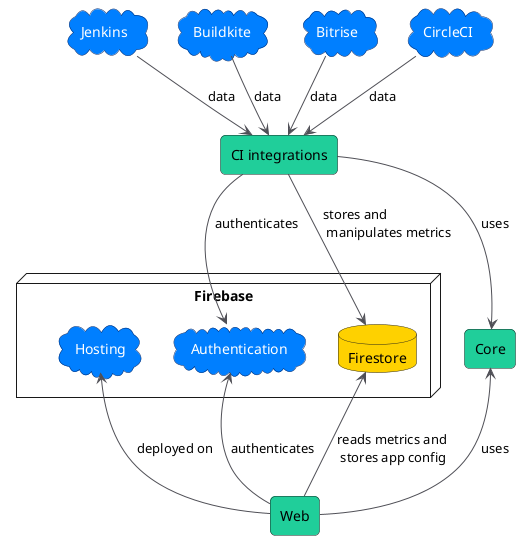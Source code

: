 @startuml metrics_concept_map

skinparam DefaultTextAlignment left

skinparam database {
    borderColor #292618
    backgroundColor #fed100
}

skinparam cloud {
    borderColor #002366
    backgroundColor #007FFF
    fontColor white
}

skinparam rectangle {
    borderColor #182b27
    backgroundColor #20ce9a
    roundCorner 10
}

skinparam ArrowColor #4f4f56

cloud Jenkins
cloud Buildkite
cloud Bitrise
cloud CircleCI

rectangle "CI integrations" as CI

together {
    node Firebase {
        cloud Hosting
        database Firestore
        cloud Authentication
    }

    rectangle Core
}

rectangle Web

Jenkins -[hidden]right-> Buildkite
Buildkite -[hidden]right-> Bitrise
Bitrise -[hidden]right-> CircleCI

Jenkins -down-> CI : data
Buildkite -down-> CI : data
Bitrise -down-> CI : data
CircleCI -down-> CI : data

CI -down-> Firestore : stores and \l manipulates metrics
CI -down-> Authentication : authenticates
CI -[hidden]down-> Hosting

Hosting -[hidden]right-> Authentication
Authentication -[hidden]right-> Firestore

Firebase -[hidden]right-> Core

Web -up-> Firestore : reads metrics and \l stores app config
Web -up-> Authentication : authenticates
Web -up-> Hosting : deployed on

Web --right--> Core : uses
CI --right--> Core  : uses

@enduml